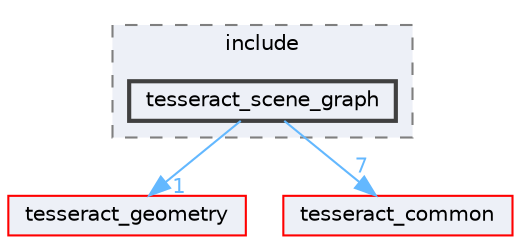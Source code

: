 digraph "tesseract_scene_graph/include/tesseract_scene_graph"
{
 // LATEX_PDF_SIZE
  bgcolor="transparent";
  edge [fontname=Helvetica,fontsize=10,labelfontname=Helvetica,labelfontsize=10];
  node [fontname=Helvetica,fontsize=10,shape=box,height=0.2,width=0.4];
  compound=true
  subgraph clusterdir_8661b538d50f203c2b5cffbb39cc534e {
    graph [ bgcolor="#edf0f7", pencolor="grey50", label="include", fontname=Helvetica,fontsize=10 style="filled,dashed", URL="dir_8661b538d50f203c2b5cffbb39cc534e.html",tooltip=""]
  dir_6839e4a50e6621ba92f456c993d977d3 [label="tesseract_scene_graph", fillcolor="#edf0f7", color="grey25", style="filled,bold", URL="dir_6839e4a50e6621ba92f456c993d977d3.html",tooltip=""];
  }
  dir_48d618810f42ebb74ce6e28217206bba [label="tesseract_geometry", fillcolor="#edf0f7", color="red", style="filled", URL="dir_48d618810f42ebb74ce6e28217206bba.html",tooltip=""];
  dir_8430b83f3af685b4c96d298a32e9aa37 [label="tesseract_common", fillcolor="#edf0f7", color="red", style="filled", URL="dir_8430b83f3af685b4c96d298a32e9aa37.html",tooltip=""];
  dir_6839e4a50e6621ba92f456c993d977d3->dir_48d618810f42ebb74ce6e28217206bba [headlabel="1", labeldistance=1.5 headhref="dir_000088_000079.html" color="steelblue1" fontcolor="steelblue1"];
  dir_6839e4a50e6621ba92f456c993d977d3->dir_8430b83f3af685b4c96d298a32e9aa37 [headlabel="7", labeldistance=1.5 headhref="dir_000088_000075.html" color="steelblue1" fontcolor="steelblue1"];
}

